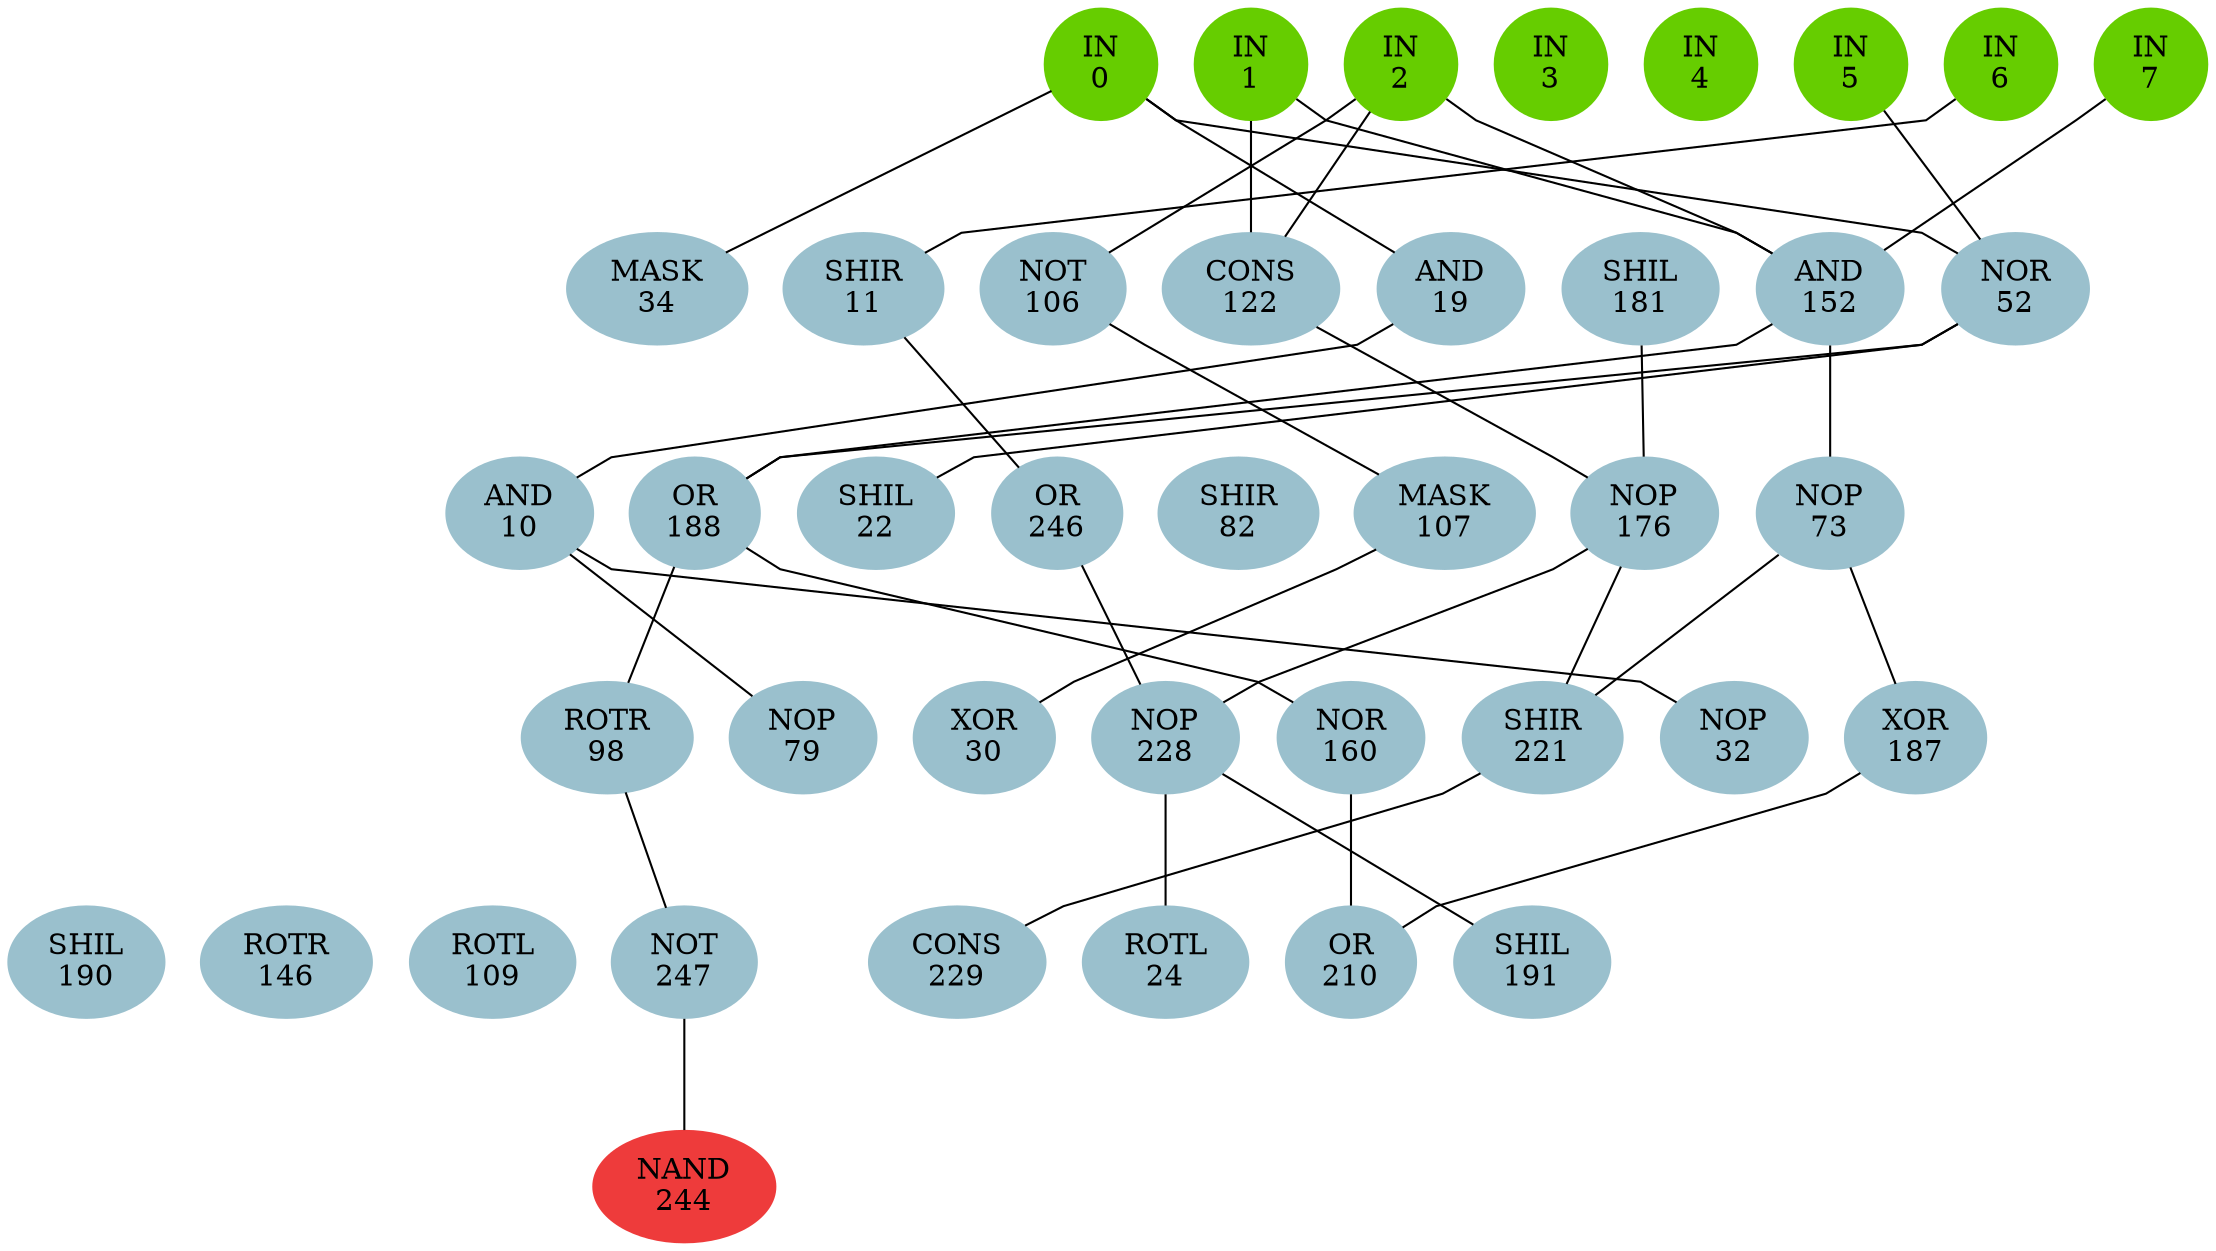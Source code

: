 graph EACircuit {
rankdir=BT;
ranksep=0.75;
ordering=out;
splines=polyline;
node [style=filled, color=lightblue2];

{ rank=same;
node [color=chartreuse3];
"-1_0"[label="IN\n0"];
node [color=chartreuse3];
"-1_1"[label="IN\n1"];
node [color=chartreuse3];
"-1_2"[label="IN\n2"];
node [color=chartreuse3];
"-1_3"[label="IN\n3"];
node [color=chartreuse3];
"-1_4"[label="IN\n4"];
node [color=chartreuse3];
"-1_5"[label="IN\n5"];
node [color=chartreuse3];
"-1_6"[label="IN\n6"];
node [color=chartreuse3];
"-1_7"[label="IN\n7"];
}
{ rank=same;
node [color=lightblue3];
"0_0"[label="MASK\n34"];
node [color=lightblue3];
"0_1"[label="SHIR\n11"];
node [color=lightblue3];
"0_2"[label="NOT\n106"];
node [color=lightblue3];
"0_3"[label="CONS\n122"];
node [color=lightblue3];
"0_4"[label="AND\n19"];
node [color=lightblue3];
"0_5"[label="SHIL\n181"];
node [color=lightblue3];
"0_6"[label="AND\n152"];
node [color=lightblue3];
"0_7"[label="NOR\n52"];
}
{ rank=same;
node [color=lightblue3];
"1_0"[label="AND\n10"];
node [color=lightblue3];
"1_1"[label="OR\n188"];
node [color=lightblue3];
"1_2"[label="SHIL\n22"];
node [color=lightblue3];
"1_3"[label="OR\n246"];
node [color=lightblue3];
"1_4"[label="SHIR\n82"];
node [color=lightblue3];
"1_5"[label="MASK\n107"];
node [color=lightblue3];
"1_6"[label="NOP\n176"];
node [color=lightblue3];
"1_7"[label="NOP\n73"];
}
{ rank=same;
node [color=lightblue3];
"2_0"[label="ROTR\n98"];
node [color=lightblue3];
"2_1"[label="NOP\n79"];
node [color=lightblue3];
"2_2"[label="XOR\n30"];
node [color=lightblue3];
"2_3"[label="NOP\n228"];
node [color=lightblue3];
"2_4"[label="NOR\n160"];
node [color=lightblue3];
"2_5"[label="SHIR\n221"];
node [color=lightblue3];
"2_6"[label="NOP\n32"];
node [color=lightblue3];
"2_7"[label="XOR\n187"];
}
{ rank=same;
node [color=lightblue3];
"3_0"[label="SHIL\n190"];
node [color=lightblue3];
"3_1"[label="ROTR\n146"];
node [color=lightblue3];
"3_2"[label="ROTL\n109"];
node [color=lightblue3];
"3_3"[label="NOT\n247"];
node [color=lightblue3];
"3_4"[label="CONS\n229"];
node [color=lightblue3];
"3_5"[label="ROTL\n24"];
node [color=lightblue3];
"3_6"[label="OR\n210"];
node [color=lightblue3];
"3_7"[label="SHIL\n191"];
}
{ rank=same;
node [color=brown2];
"4_0"[label="NAND\n244"];
}
edge[style=invis];
"-1_0" -- "-1_1" -- "-1_2" -- "-1_3" -- "-1_4" -- "-1_5" -- "-1_6" -- "-1_7";
"0_0" -- "0_1" -- "0_2" -- "0_3" -- "0_4" -- "0_5" -- "0_6" -- "0_7";
"1_0" -- "1_1" -- "1_2" -- "1_3" -- "1_4" -- "1_5" -- "1_6" -- "1_7";
"2_0" -- "2_1" -- "2_2" -- "2_3" -- "2_4" -- "2_5" -- "2_6" -- "2_7";
"3_0" -- "3_1" -- "3_2" -- "3_3" -- "3_4" -- "3_5" -- "3_6" -- "3_7";
"4_0" -- "4_0";
edge[style=solid];
"0_0" -- "-1_0";
"0_1" -- "-1_6";
"0_2" -- "-1_2";
"0_3" -- "-1_1";
"0_3" -- "-1_2";
"0_4" -- "-1_0";
"0_6" -- "-1_1";
"0_6" -- "-1_2";
"0_6" -- "-1_7";
"0_7" -- "-1_0";
"0_7" -- "-1_5";
"1_0" -- "0_4";
"1_1" -- "0_6";
"1_1" -- "0_7";
"1_2" -- "0_7";
"1_3" -- "0_1";
"1_5" -- "0_2";
"1_6" -- "0_3";
"1_6" -- "0_5";
"1_7" -- "0_6";
"2_0" -- "1_1";
"2_1" -- "1_0";
"2_2" -- "1_5";
"2_3" -- "1_3";
"2_3" -- "1_6";
"2_4" -- "1_1";
"2_5" -- "1_6";
"2_5" -- "1_7";
"2_6" -- "1_0";
"2_7" -- "1_7";
"3_3" -- "2_0";
"3_4" -- "2_5";
"3_5" -- "2_3";
"3_6" -- "2_4";
"3_6" -- "2_7";
"3_7" -- "2_3";
"4_0" -- "3_3";
}